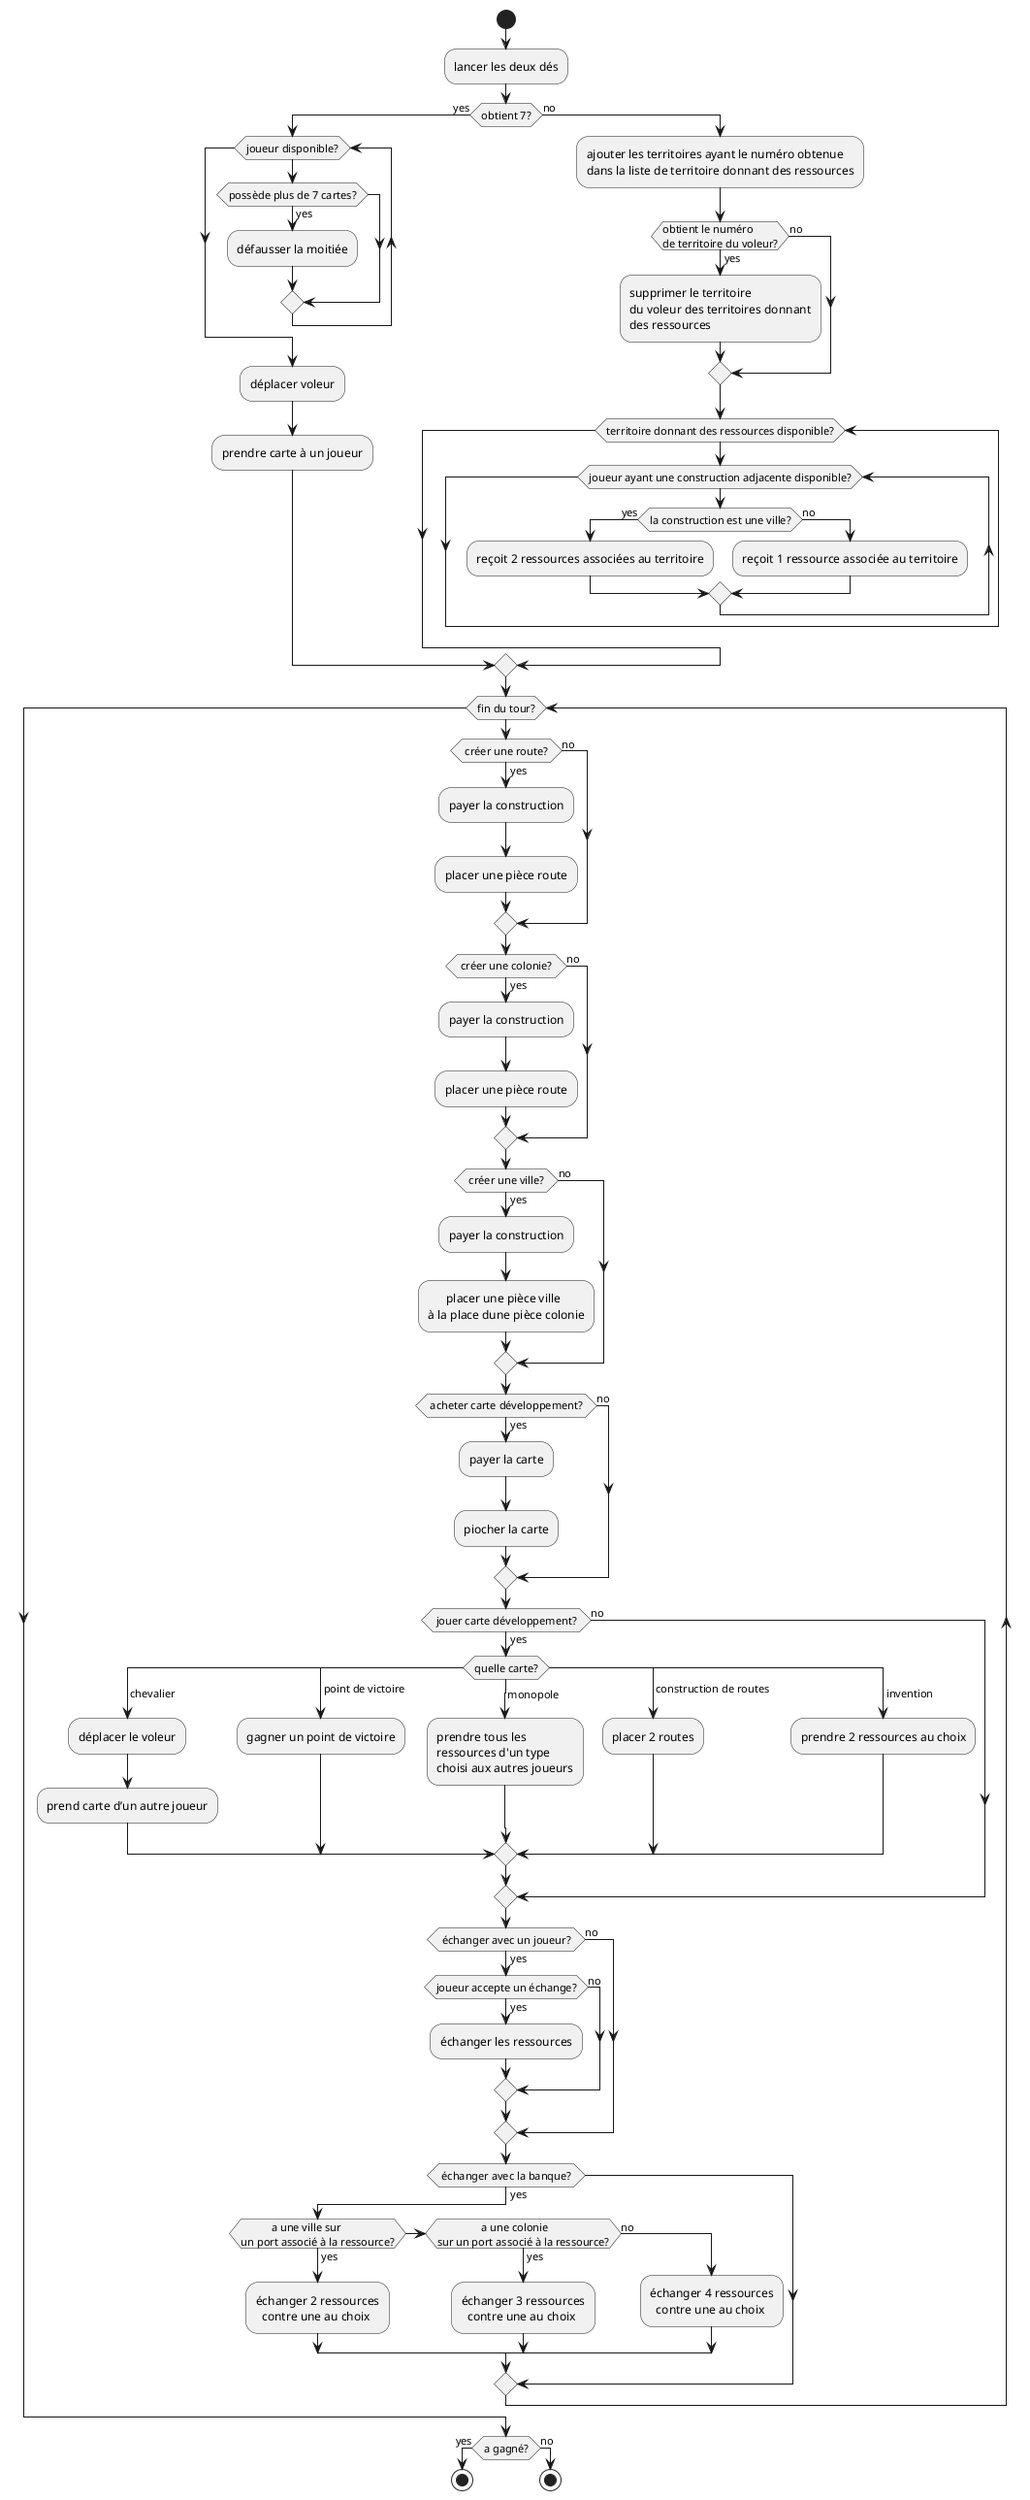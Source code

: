 @startuml
start
:lancer les deux dés;
if (obtient 7?) then (yes)
  while (joueur disponible?)
    if (possède plus de 7 cartes?) then (yes)
      :défausser la moitiée;
    endif
  endwhile
  :déplacer voleur;
  :prendre carte à un joueur;
else (no)
:ajouter les territoires ayant le numéro obtenue 
dans la liste de territoire donnant des ressources;
if (obtient le numéro 
de territoire du voleur?) then (yes)
:supprimer le territoire
du voleur des territoires donnant
des ressources;
else (no)
endif
while (territoire donnant des ressources disponible?)
  while (joueur ayant une construction adjacente disponible?)
    if (la construction est une ville?) then (yes)
      :reçoit 2 ressources associées au territoire;
    else (no)
      :reçoit 1 ressource associée au territoire;
    endif
  endwhile
endwhile
endif
while (fin du tour?)
if ( créer une route? ) then (yes)
  :payer la construction;
  :placer une pièce route;
else (no)
endif
if ( créer une colonie? ) then (yes)
  :payer la construction;
  :placer une pièce route;
else (no)
endif
if ( créer une ville? ) then (yes)
  :payer la construction;
  :      placer une pièce ville
à la place dune pièce colonie;
else (no)
endif
if ( acheter carte développement? ) then (yes)
  :payer la carte;
  :piocher la carte;
else (no)
endif
if ( jouer carte développement? ) then (yes)
  switch (quelle carte?)
case ( chevalier )
  :déplacer le voleur;
  :prend carte d’un autre joueur;
case ( point de victoire )
  :gagner un point de victoire;
case ( monopole )
  :prendre tous les 
ressources d'un type
choisi aux autres joueurs;
case ( construction de routes )
  :placer 2 routes;
case ( invention )
  :prendre 2 ressources au choix;

endswitch
else (no)
endif
if ( échanger avec un joueur? ) then (yes)
  if (joueur accepte un échange?) then (yes)
    :échanger les ressources;
  else (no)
  endif
else (no)
endif
if ( échanger avec la banque? ) then (yes)
  if (           a une ville sur 
un port associé à la ressource?) then (yes)
    :échanger 2 ressources 
      contre une au choix;
  elseif (                a une colonie 
sur un port associé à la ressource?) then (yes)
    :échanger 3 ressources 
      contre une au choix;
  else (no)
    :échanger 4 ressources 
      contre une au choix;
  endif
endif
endwhile
if (a gagné?) then (yes)
stop
else (no)
stop
endif
@enduml


